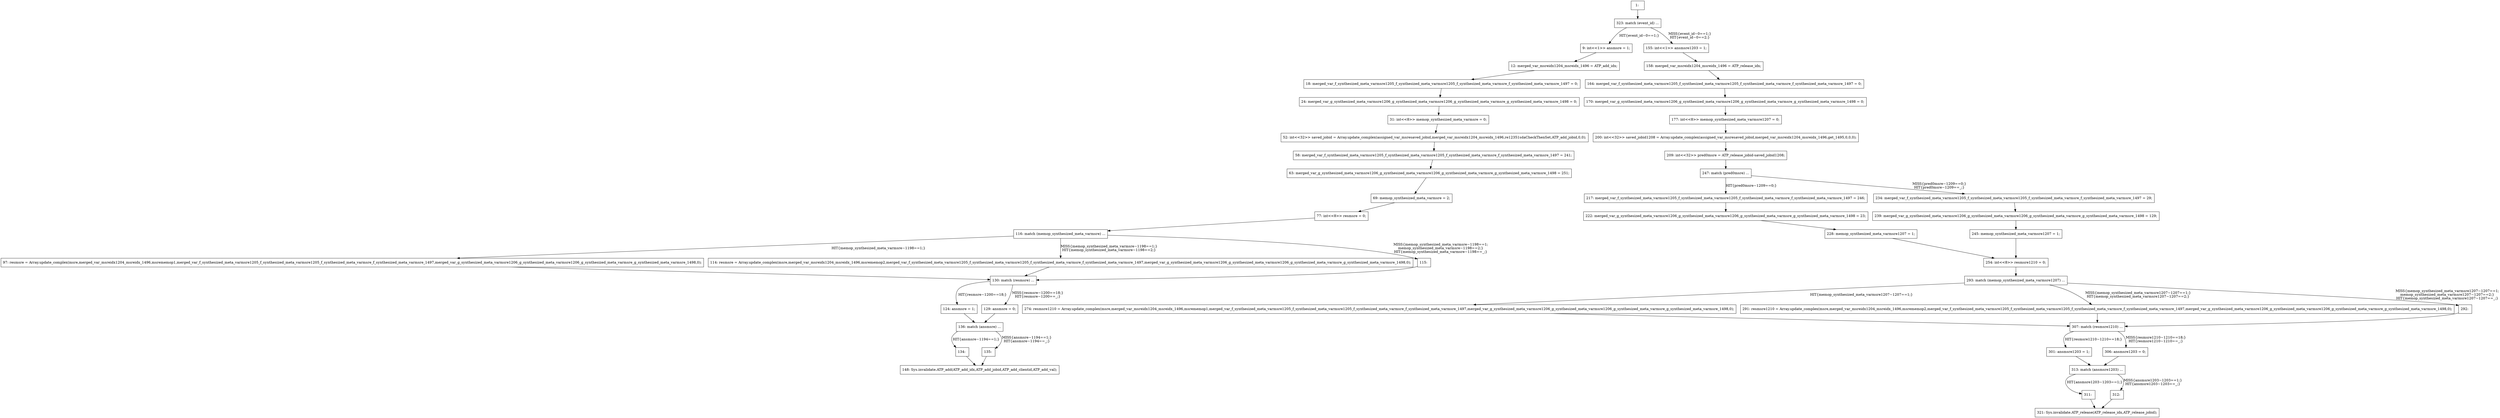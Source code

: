 digraph G {
  "1: " [shape=box, ];
  "9: int<<1>> ansmsre = 1;" [shape=box, ];
  "12: merged_var_msreidx1204_msreidx_1496 = ATP_add_idx;" [shape=box, ];
  "18: merged_var_f_synthesized_meta_varmsre1205_f_synthesized_meta_varmsre1205_f_synthesized_meta_varmsre_f_synthesized_meta_varmsre_1497 = 0;" [
  shape=box, ];
  "24: merged_var_g_synthesized_meta_varmsre1206_g_synthesized_meta_varmsre1206_g_synthesized_meta_varmsre_g_synthesized_meta_varmsre_1498 = 0;" [
  shape=box, ];
  "31: int<<8>> memop_synthesized_meta_varmsre = 0;" [shape=box, ];
  "52: int<<32>> saved_jobid = Array.update_complex(assigned_var_msresaved_jobid,merged_var_msreidx1204_msreidx_1496,re12351sdaCheckThenSet,ATP_add_jobid,0,0);" [
  shape=box, ];
  "58: merged_var_f_synthesized_meta_varmsre1205_f_synthesized_meta_varmsre1205_f_synthesized_meta_varmsre_f_synthesized_meta_varmsre_1497 = 241;" [
  shape=box, ];
  "63: merged_var_g_synthesized_meta_varmsre1206_g_synthesized_meta_varmsre1206_g_synthesized_meta_varmsre_g_synthesized_meta_varmsre_1498 = 251;" [
  shape=box, ];
  "69: memop_synthesized_meta_varmsre = 2;" [shape=box, ];
  "77: int<<8>> resmsre = 0;" [shape=box, ];
  "97: resmsre = Array.update_complex(msre,merged_var_msreidx1204_msreidx_1496,msrememop1,merged_var_f_synthesized_meta_varmsre1205_f_synthesized_meta_varmsre1205_f_synthesized_meta_varmsre_f_synthesized_meta_varmsre_1497,merged_var_g_synthesized_meta_varmsre1206_g_synthesized_meta_varmsre1206_g_synthesized_meta_varmsre_g_synthesized_meta_varmsre_1498,0);" [
  shape=box, ];
  "114: resmsre = Array.update_complex(msre,merged_var_msreidx1204_msreidx_1496,msrememop2,merged_var_f_synthesized_meta_varmsre1205_f_synthesized_meta_varmsre1205_f_synthesized_meta_varmsre_f_synthesized_meta_varmsre_1497,merged_var_g_synthesized_meta_varmsre1206_g_synthesized_meta_varmsre1206_g_synthesized_meta_varmsre_g_synthesized_meta_varmsre_1498,0);" [
  shape=box, ];
  "115: " [shape=box, ];
  "116: match (memop_synthesized_meta_varmsre) ...
" [shape=box, ];
  "124: ansmsre = 1;" [shape=box, ];
  "129: ansmsre = 0;" [shape=box, ];
  "130: match (resmsre) ...
" [shape=box, ];
  "134: " [shape=box, ];
  "135: " [shape=box, ];
  "136: match (ansmsre) ...
" [shape=box, ];
  "148: Sys.invalidate.ATP_add(ATP_add_idx,ATP_add_jobid,ATP_add_clientid,ATP_add_val);" [
  shape=box, ];
  "155: int<<1>> ansmsre1203 = 1;" [shape=box, ];
  "158: merged_var_msreidx1204_msreidx_1496 = ATP_release_idx;" [shape=box, ];
  "164: merged_var_f_synthesized_meta_varmsre1205_f_synthesized_meta_varmsre1205_f_synthesized_meta_varmsre_f_synthesized_meta_varmsre_1497 = 0;" [
  shape=box, ];
  "170: merged_var_g_synthesized_meta_varmsre1206_g_synthesized_meta_varmsre1206_g_synthesized_meta_varmsre_g_synthesized_meta_varmsre_1498 = 0;" [
  shape=box, ];
  "177: int<<8>> memop_synthesized_meta_varmsre1207 = 0;" [shape=box, ];
  "200: int<<32>> saved_jobid1208 = Array.update_complex(assigned_var_msresaved_jobid,merged_var_msreidx1204_msreidx_1496,get_1495,0,0,0);" [
  shape=box, ];
  "209: int<<32>> pred0msre = ATP_release_jobid-saved_jobid1208;" [shape=box, ];
  "217: merged_var_f_synthesized_meta_varmsre1205_f_synthesized_meta_varmsre1205_f_synthesized_meta_varmsre_f_synthesized_meta_varmsre_1497 = 246;" [
  shape=box, ];
  "222: merged_var_g_synthesized_meta_varmsre1206_g_synthesized_meta_varmsre1206_g_synthesized_meta_varmsre_g_synthesized_meta_varmsre_1498 = 23;" [
  shape=box, ];
  "228: memop_synthesized_meta_varmsre1207 = 1;" [shape=box, ];
  "234: merged_var_f_synthesized_meta_varmsre1205_f_synthesized_meta_varmsre1205_f_synthesized_meta_varmsre_f_synthesized_meta_varmsre_1497 = 29;" [
  shape=box, ];
  "239: merged_var_g_synthesized_meta_varmsre1206_g_synthesized_meta_varmsre1206_g_synthesized_meta_varmsre_g_synthesized_meta_varmsre_1498 = 129;" [
  shape=box, ];
  "245: memop_synthesized_meta_varmsre1207 = 1;" [shape=box, ];
  "247: match (pred0msre) ...
" [shape=box, ];
  "254: int<<8>> resmsre1210 = 0;" [shape=box, ];
  "274: resmsre1210 = Array.update_complex(msre,merged_var_msreidx1204_msreidx_1496,msrememop1,merged_var_f_synthesized_meta_varmsre1205_f_synthesized_meta_varmsre1205_f_synthesized_meta_varmsre_f_synthesized_meta_varmsre_1497,merged_var_g_synthesized_meta_varmsre1206_g_synthesized_meta_varmsre1206_g_synthesized_meta_varmsre_g_synthesized_meta_varmsre_1498,0);" [
  shape=box, ];
  "291: resmsre1210 = Array.update_complex(msre,merged_var_msreidx1204_msreidx_1496,msrememop2,merged_var_f_synthesized_meta_varmsre1205_f_synthesized_meta_varmsre1205_f_synthesized_meta_varmsre_f_synthesized_meta_varmsre_1497,merged_var_g_synthesized_meta_varmsre1206_g_synthesized_meta_varmsre1206_g_synthesized_meta_varmsre_g_synthesized_meta_varmsre_1498,0);" [
  shape=box, ];
  "292: " [shape=box, ];
  "293: match (memop_synthesized_meta_varmsre1207) ...
" [shape=box, ];
  "301: ansmsre1203 = 1;" [shape=box, ];
  "306: ansmsre1203 = 0;" [shape=box, ];
  "307: match (resmsre1210) ...
" [shape=box, ];
  "311: " [shape=box, ];
  "312: " [shape=box, ];
  "313: match (ansmsre1203) ...
" [shape=box, ];
  "321: Sys.invalidate.ATP_release(ATP_release_idx,ATP_release_jobid);" [
  shape=box, ];
  "323: match (event_id) ...
" [shape=box, ];
  
  
  "1: " -> "323: match (event_id) ...
" [label="", ];
  "9: int<<1>> ansmsre = 1;" -> "12: merged_var_msreidx1204_msreidx_1496 = ATP_add_idx;" [
  label="", ];
  "12: merged_var_msreidx1204_msreidx_1496 = ATP_add_idx;" -> "18: merged_var_f_synthesized_meta_varmsre1205_f_synthesized_meta_varmsre1205_f_synthesized_meta_varmsre_f_synthesized_meta_varmsre_1497 = 0;" [
  label="", ];
  "18: merged_var_f_synthesized_meta_varmsre1205_f_synthesized_meta_varmsre1205_f_synthesized_meta_varmsre_f_synthesized_meta_varmsre_1497 = 0;" -> "24: merged_var_g_synthesized_meta_varmsre1206_g_synthesized_meta_varmsre1206_g_synthesized_meta_varmsre_g_synthesized_meta_varmsre_1498 = 0;" [
  label="", ];
  "24: merged_var_g_synthesized_meta_varmsre1206_g_synthesized_meta_varmsre1206_g_synthesized_meta_varmsre_g_synthesized_meta_varmsre_1498 = 0;" -> "31: int<<8>> memop_synthesized_meta_varmsre = 0;" [
  label="", ];
  "31: int<<8>> memop_synthesized_meta_varmsre = 0;" -> "52: int<<32>> saved_jobid = Array.update_complex(assigned_var_msresaved_jobid,merged_var_msreidx1204_msreidx_1496,re12351sdaCheckThenSet,ATP_add_jobid,0,0);" [
  label="", ];
  "52: int<<32>> saved_jobid = Array.update_complex(assigned_var_msresaved_jobid,merged_var_msreidx1204_msreidx_1496,re12351sdaCheckThenSet,ATP_add_jobid,0,0);" -> "58: merged_var_f_synthesized_meta_varmsre1205_f_synthesized_meta_varmsre1205_f_synthesized_meta_varmsre_f_synthesized_meta_varmsre_1497 = 241;" [
  label="", ];
  "58: merged_var_f_synthesized_meta_varmsre1205_f_synthesized_meta_varmsre1205_f_synthesized_meta_varmsre_f_synthesized_meta_varmsre_1497 = 241;" -> "63: merged_var_g_synthesized_meta_varmsre1206_g_synthesized_meta_varmsre1206_g_synthesized_meta_varmsre_g_synthesized_meta_varmsre_1498 = 251;" [
  label="", ];
  "63: merged_var_g_synthesized_meta_varmsre1206_g_synthesized_meta_varmsre1206_g_synthesized_meta_varmsre_g_synthesized_meta_varmsre_1498 = 251;" -> "69: memop_synthesized_meta_varmsre = 2;" [
  label="", ];
  "69: memop_synthesized_meta_varmsre = 2;" -> "77: int<<8>> resmsre = 0;" [
  label="", ];
  "77: int<<8>> resmsre = 0;" -> "116: match (memop_synthesized_meta_varmsre) ...
" [
  label="", ];
  "97: resmsre = Array.update_complex(msre,merged_var_msreidx1204_msreidx_1496,msrememop1,merged_var_f_synthesized_meta_varmsre1205_f_synthesized_meta_varmsre1205_f_synthesized_meta_varmsre_f_synthesized_meta_varmsre_1497,merged_var_g_synthesized_meta_varmsre1206_g_synthesized_meta_varmsre1206_g_synthesized_meta_varmsre_g_synthesized_meta_varmsre_1498,0);" -> "130: match (resmsre) ...
" [
  label="", ];
  "114: resmsre = Array.update_complex(msre,merged_var_msreidx1204_msreidx_1496,msrememop2,merged_var_f_synthesized_meta_varmsre1205_f_synthesized_meta_varmsre1205_f_synthesized_meta_varmsre_f_synthesized_meta_varmsre_1497,merged_var_g_synthesized_meta_varmsre1206_g_synthesized_meta_varmsre1206_g_synthesized_meta_varmsre_g_synthesized_meta_varmsre_1498,0);" -> "130: match (resmsre) ...
" [
  label="", ];
  "115: " -> "130: match (resmsre) ...
" [label="", ];
  "116: match (memop_synthesized_meta_varmsre) ...
" -> "97: resmsre = Array.update_complex(msre,merged_var_msreidx1204_msreidx_1496,msrememop1,merged_var_f_synthesized_meta_varmsre1205_f_synthesized_meta_varmsre1205_f_synthesized_meta_varmsre_f_synthesized_meta_varmsre_1497,merged_var_g_synthesized_meta_varmsre1206_g_synthesized_meta_varmsre1206_g_synthesized_meta_varmsre_g_synthesized_meta_varmsre_1498,0);" [
  label="HIT{memop_synthesized_meta_varmsre~1198==1;}", ];
  "116: match (memop_synthesized_meta_varmsre) ...
" -> "114: resmsre = Array.update_complex(msre,merged_var_msreidx1204_msreidx_1496,msrememop2,merged_var_f_synthesized_meta_varmsre1205_f_synthesized_meta_varmsre1205_f_synthesized_meta_varmsre_f_synthesized_meta_varmsre_1497,merged_var_g_synthesized_meta_varmsre1206_g_synthesized_meta_varmsre1206_g_synthesized_meta_varmsre_g_synthesized_meta_varmsre_1498,0);" [
  label="MISS{memop_synthesized_meta_varmsre~1198==1;}
HIT{memop_synthesized_meta_varmsre~1198==2;}",
  ];
  "116: match (memop_synthesized_meta_varmsre) ...
" -> "115: " [label="MISS{memop_synthesized_meta_varmsre~1198==1;
memop_synthesized_meta_varmsre~1198==2;}
HIT{memop_synthesized_meta_varmsre~1198==_;}",
                                                                 ];
  "124: ansmsre = 1;" -> "136: match (ansmsre) ...
" [label="", ];
  "129: ansmsre = 0;" -> "136: match (ansmsre) ...
" [label="", ];
  "130: match (resmsre) ...
" -> "124: ansmsre = 1;" [label="HIT{resmsre~1200==18;}",
                                                      ];
  "130: match (resmsre) ...
" -> "129: ansmsre = 0;" [label="MISS{resmsre~1200==18;}
HIT{resmsre~1200==_;}",
                                                      ];
  "134: " -> "148: Sys.invalidate.ATP_add(ATP_add_idx,ATP_add_jobid,ATP_add_clientid,ATP_add_val);" [
  label="", ];
  "135: " -> "148: Sys.invalidate.ATP_add(ATP_add_idx,ATP_add_jobid,ATP_add_clientid,ATP_add_val);" [
  label="", ];
  "136: match (ansmsre) ...
" -> "134: " [label="HIT{ansmsre~1194==1;}", ];
  "136: match (ansmsre) ...
" -> "135: " [label="MISS{ansmsre~1194==1;}
HIT{ansmsre~1194==_;}",
                                          ];
  "155: int<<1>> ansmsre1203 = 1;" -> "158: merged_var_msreidx1204_msreidx_1496 = ATP_release_idx;" [
  label="", ];
  "158: merged_var_msreidx1204_msreidx_1496 = ATP_release_idx;" -> "164: merged_var_f_synthesized_meta_varmsre1205_f_synthesized_meta_varmsre1205_f_synthesized_meta_varmsre_f_synthesized_meta_varmsre_1497 = 0;" [
  label="", ];
  "164: merged_var_f_synthesized_meta_varmsre1205_f_synthesized_meta_varmsre1205_f_synthesized_meta_varmsre_f_synthesized_meta_varmsre_1497 = 0;" -> "170: merged_var_g_synthesized_meta_varmsre1206_g_synthesized_meta_varmsre1206_g_synthesized_meta_varmsre_g_synthesized_meta_varmsre_1498 = 0;" [
  label="", ];
  "170: merged_var_g_synthesized_meta_varmsre1206_g_synthesized_meta_varmsre1206_g_synthesized_meta_varmsre_g_synthesized_meta_varmsre_1498 = 0;" -> "177: int<<8>> memop_synthesized_meta_varmsre1207 = 0;" [
  label="", ];
  "177: int<<8>> memop_synthesized_meta_varmsre1207 = 0;" -> "200: int<<32>> saved_jobid1208 = Array.update_complex(assigned_var_msresaved_jobid,merged_var_msreidx1204_msreidx_1496,get_1495,0,0,0);" [
  label="", ];
  "200: int<<32>> saved_jobid1208 = Array.update_complex(assigned_var_msresaved_jobid,merged_var_msreidx1204_msreidx_1496,get_1495,0,0,0);" -> "209: int<<32>> pred0msre = ATP_release_jobid-saved_jobid1208;" [
  label="", ];
  "209: int<<32>> pred0msre = ATP_release_jobid-saved_jobid1208;" -> "247: match (pred0msre) ...
" [
  label="", ];
  "217: merged_var_f_synthesized_meta_varmsre1205_f_synthesized_meta_varmsre1205_f_synthesized_meta_varmsre_f_synthesized_meta_varmsre_1497 = 246;" -> "222: merged_var_g_synthesized_meta_varmsre1206_g_synthesized_meta_varmsre1206_g_synthesized_meta_varmsre_g_synthesized_meta_varmsre_1498 = 23;" [
  label="", ];
  "222: merged_var_g_synthesized_meta_varmsre1206_g_synthesized_meta_varmsre1206_g_synthesized_meta_varmsre_g_synthesized_meta_varmsre_1498 = 23;" -> "228: memop_synthesized_meta_varmsre1207 = 1;" [
  label="", ];
  "228: memop_synthesized_meta_varmsre1207 = 1;" -> "254: int<<8>> resmsre1210 = 0;" [
  label="", ];
  "234: merged_var_f_synthesized_meta_varmsre1205_f_synthesized_meta_varmsre1205_f_synthesized_meta_varmsre_f_synthesized_meta_varmsre_1497 = 29;" -> "239: merged_var_g_synthesized_meta_varmsre1206_g_synthesized_meta_varmsre1206_g_synthesized_meta_varmsre_g_synthesized_meta_varmsre_1498 = 129;" [
  label="", ];
  "239: merged_var_g_synthesized_meta_varmsre1206_g_synthesized_meta_varmsre1206_g_synthesized_meta_varmsre_g_synthesized_meta_varmsre_1498 = 129;" -> "245: memop_synthesized_meta_varmsre1207 = 1;" [
  label="", ];
  "245: memop_synthesized_meta_varmsre1207 = 1;" -> "254: int<<8>> resmsre1210 = 0;" [
  label="", ];
  "247: match (pred0msre) ...
" -> "217: merged_var_f_synthesized_meta_varmsre1205_f_synthesized_meta_varmsre1205_f_synthesized_meta_varmsre_f_synthesized_meta_varmsre_1497 = 246;" [
  label="HIT{pred0msre~1209==0;}", ];
  "247: match (pred0msre) ...
" -> "234: merged_var_f_synthesized_meta_varmsre1205_f_synthesized_meta_varmsre1205_f_synthesized_meta_varmsre_f_synthesized_meta_varmsre_1497 = 29;" [
  label="MISS{pred0msre~1209==0;}
HIT{pred0msre~1209==_;}", ];
  "254: int<<8>> resmsre1210 = 0;" -> "293: match (memop_synthesized_meta_varmsre1207) ...
" [
  label="", ];
  "274: resmsre1210 = Array.update_complex(msre,merged_var_msreidx1204_msreidx_1496,msrememop1,merged_var_f_synthesized_meta_varmsre1205_f_synthesized_meta_varmsre1205_f_synthesized_meta_varmsre_f_synthesized_meta_varmsre_1497,merged_var_g_synthesized_meta_varmsre1206_g_synthesized_meta_varmsre1206_g_synthesized_meta_varmsre_g_synthesized_meta_varmsre_1498,0);" -> "307: match (resmsre1210) ...
" [
  label="", ];
  "291: resmsre1210 = Array.update_complex(msre,merged_var_msreidx1204_msreidx_1496,msrememop2,merged_var_f_synthesized_meta_varmsre1205_f_synthesized_meta_varmsre1205_f_synthesized_meta_varmsre_f_synthesized_meta_varmsre_1497,merged_var_g_synthesized_meta_varmsre1206_g_synthesized_meta_varmsre1206_g_synthesized_meta_varmsre_g_synthesized_meta_varmsre_1498,0);" -> "307: match (resmsre1210) ...
" [
  label="", ];
  "292: " -> "307: match (resmsre1210) ...
" [label="", ];
  "293: match (memop_synthesized_meta_varmsre1207) ...
" -> "274: resmsre1210 = Array.update_complex(msre,merged_var_msreidx1204_msreidx_1496,msrememop1,merged_var_f_synthesized_meta_varmsre1205_f_synthesized_meta_varmsre1205_f_synthesized_meta_varmsre_f_synthesized_meta_varmsre_1497,merged_var_g_synthesized_meta_varmsre1206_g_synthesized_meta_varmsre1206_g_synthesized_meta_varmsre_g_synthesized_meta_varmsre_1498,0);" [
  label="HIT{memop_synthesized_meta_varmsre1207~1207==1;}", ];
  "293: match (memop_synthesized_meta_varmsre1207) ...
" -> "291: resmsre1210 = Array.update_complex(msre,merged_var_msreidx1204_msreidx_1496,msrememop2,merged_var_f_synthesized_meta_varmsre1205_f_synthesized_meta_varmsre1205_f_synthesized_meta_varmsre_f_synthesized_meta_varmsre_1497,merged_var_g_synthesized_meta_varmsre1206_g_synthesized_meta_varmsre1206_g_synthesized_meta_varmsre_g_synthesized_meta_varmsre_1498,0);" [
  label="MISS{memop_synthesized_meta_varmsre1207~1207==1;}
HIT{memop_synthesized_meta_varmsre1207~1207==2;}",
  ];
  "293: match (memop_synthesized_meta_varmsre1207) ...
" -> "292: " [
  label="MISS{memop_synthesized_meta_varmsre1207~1207==1;
memop_synthesized_meta_varmsre1207~1207==2;}
HIT{memop_synthesized_meta_varmsre1207~1207==_;}",
  ];
  "301: ansmsre1203 = 1;" -> "313: match (ansmsre1203) ...
" [label="", ];
  "306: ansmsre1203 = 0;" -> "313: match (ansmsre1203) ...
" [label="", ];
  "307: match (resmsre1210) ...
" -> "301: ansmsre1203 = 1;" [label="HIT{resmsre1210~1210==18;}",
                                                              ];
  "307: match (resmsre1210) ...
" -> "306: ansmsre1203 = 0;" [label="MISS{resmsre1210~1210==18;}
HIT{resmsre1210~1210==_;}",
                                                              ];
  "311: " -> "321: Sys.invalidate.ATP_release(ATP_release_idx,ATP_release_jobid);" [
  label="", ];
  "312: " -> "321: Sys.invalidate.ATP_release(ATP_release_idx,ATP_release_jobid);" [
  label="", ];
  "313: match (ansmsre1203) ...
" -> "311: " [label="HIT{ansmsre1203~1203==1;}",
                                              ];
  "313: match (ansmsre1203) ...
" -> "312: " [label="MISS{ansmsre1203~1203==1;}
HIT{ansmsre1203~1203==_;}",
                                              ];
  "323: match (event_id) ...
" -> "9: int<<1>> ansmsre = 1;" [label="HIT{event_id~0==1;}",
                                                              ];
  "323: match (event_id) ...
" -> "155: int<<1>> ansmsre1203 = 1;" [label="MISS{event_id~0==1;}
HIT{event_id~0==2;}",
                                                                    ];
  
  }